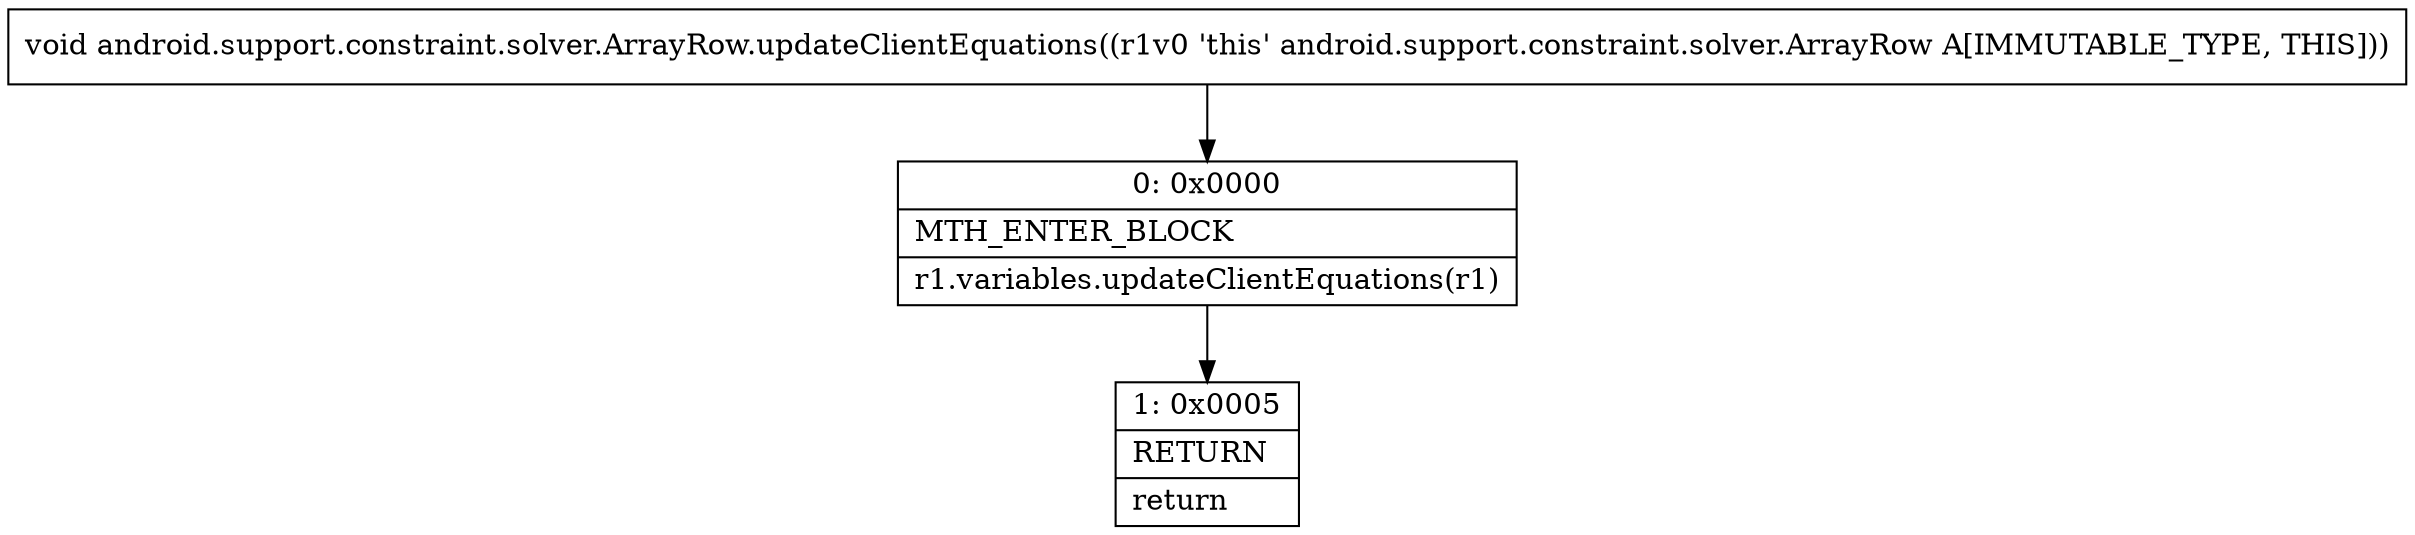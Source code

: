 digraph "CFG forandroid.support.constraint.solver.ArrayRow.updateClientEquations()V" {
Node_0 [shape=record,label="{0\:\ 0x0000|MTH_ENTER_BLOCK\l|r1.variables.updateClientEquations(r1)\l}"];
Node_1 [shape=record,label="{1\:\ 0x0005|RETURN\l|return\l}"];
MethodNode[shape=record,label="{void android.support.constraint.solver.ArrayRow.updateClientEquations((r1v0 'this' android.support.constraint.solver.ArrayRow A[IMMUTABLE_TYPE, THIS])) }"];
MethodNode -> Node_0;
Node_0 -> Node_1;
}

